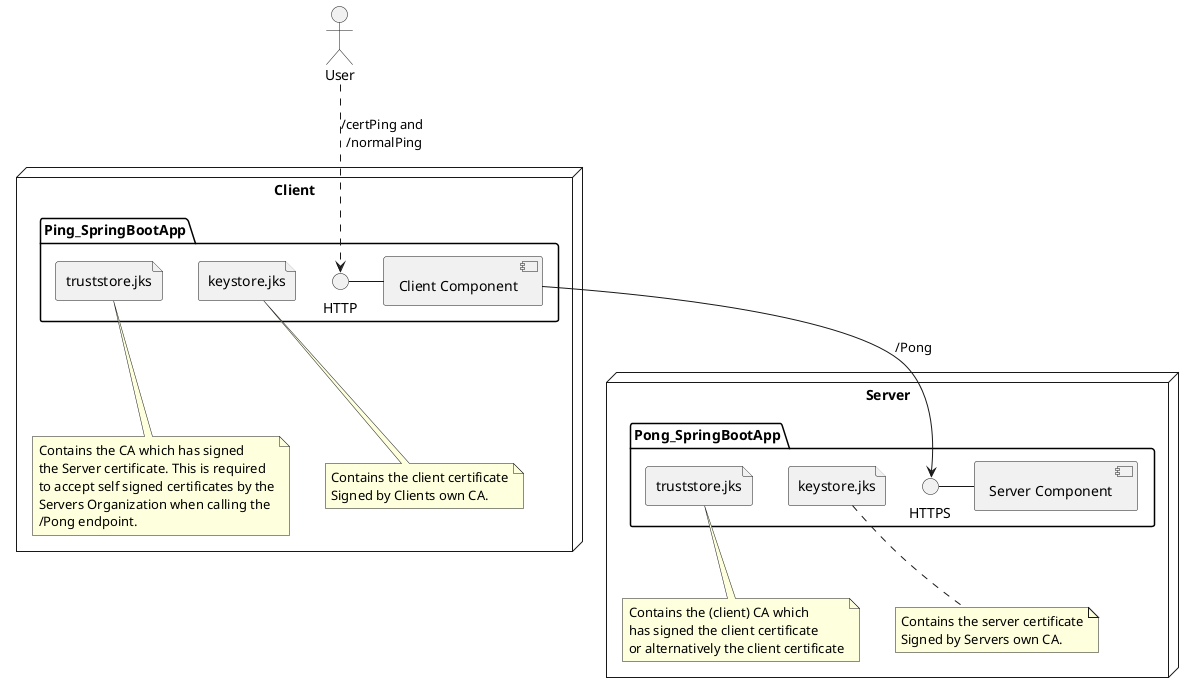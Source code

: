 @startuml
'https://plantuml.com/component-diagram

actor User

node "Client" {
package Ping_SpringBootApp {
  interface HTTP
  HTTP - [Client Component]
  file truststore.jks as tsc
  file keystore.jks as ksc
  HTTP <.u. User : /certPing and\n /normalPing
 }

 note bottom of tsc
     Contains the CA which has signed
     the Server certificate. This is required
     to accept self signed certificates by the
     Servers Organization when calling the
     /Pong endpoint.
 end note

 note bottom of ksc
      Contains the client certificate
      Signed by Clients own CA.
 end note

}

node "Server" {
  package Pong_SpringBootApp {
  interface HTTPS
  HTTPS - [Server Component]
  [Client Component] --> HTTPS : "/Pong"
  file truststore.jks as tss
  file keystore.jks as kss
  }

  note bottom of tss
       Contains the (client) CA which
       has signed the client certificate
       or alternatively the client certificate
   end note

   note bottom of kss
        Contains the server certificate
        Signed by Servers own CA.
   end note


}

@enduml
